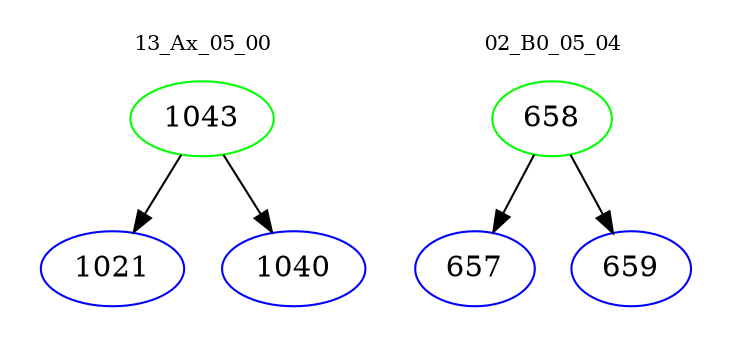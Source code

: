 digraph{
subgraph cluster_0 {
color = white
label = "13_Ax_05_00";
fontsize=10;
T0_1043 [label="1043", color="green"]
T0_1043 -> T0_1021 [color="black"]
T0_1021 [label="1021", color="blue"]
T0_1043 -> T0_1040 [color="black"]
T0_1040 [label="1040", color="blue"]
}
subgraph cluster_1 {
color = white
label = "02_B0_05_04";
fontsize=10;
T1_658 [label="658", color="green"]
T1_658 -> T1_657 [color="black"]
T1_657 [label="657", color="blue"]
T1_658 -> T1_659 [color="black"]
T1_659 [label="659", color="blue"]
}
}
